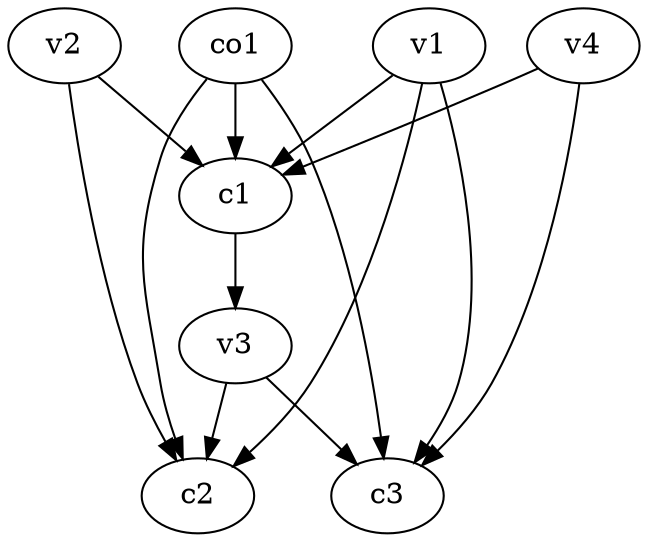 strict digraph  {
c1;
c2;
c3;
v1;
v2;
v3;
v4;
co1;
c1 -> v3  [weight=1];
v1 -> c3  [weight=1];
v1 -> c1  [weight=1];
v1 -> c2  [weight=1];
v2 -> c1  [weight=1];
v2 -> c2  [weight=1];
v3 -> c2  [weight=1];
v3 -> c3  [weight=1];
v4 -> c3  [weight=1];
v4 -> c1  [weight=1];
co1 -> c1  [weight=1];
co1 -> c3  [weight=1];
co1 -> c2  [weight=1];
}
